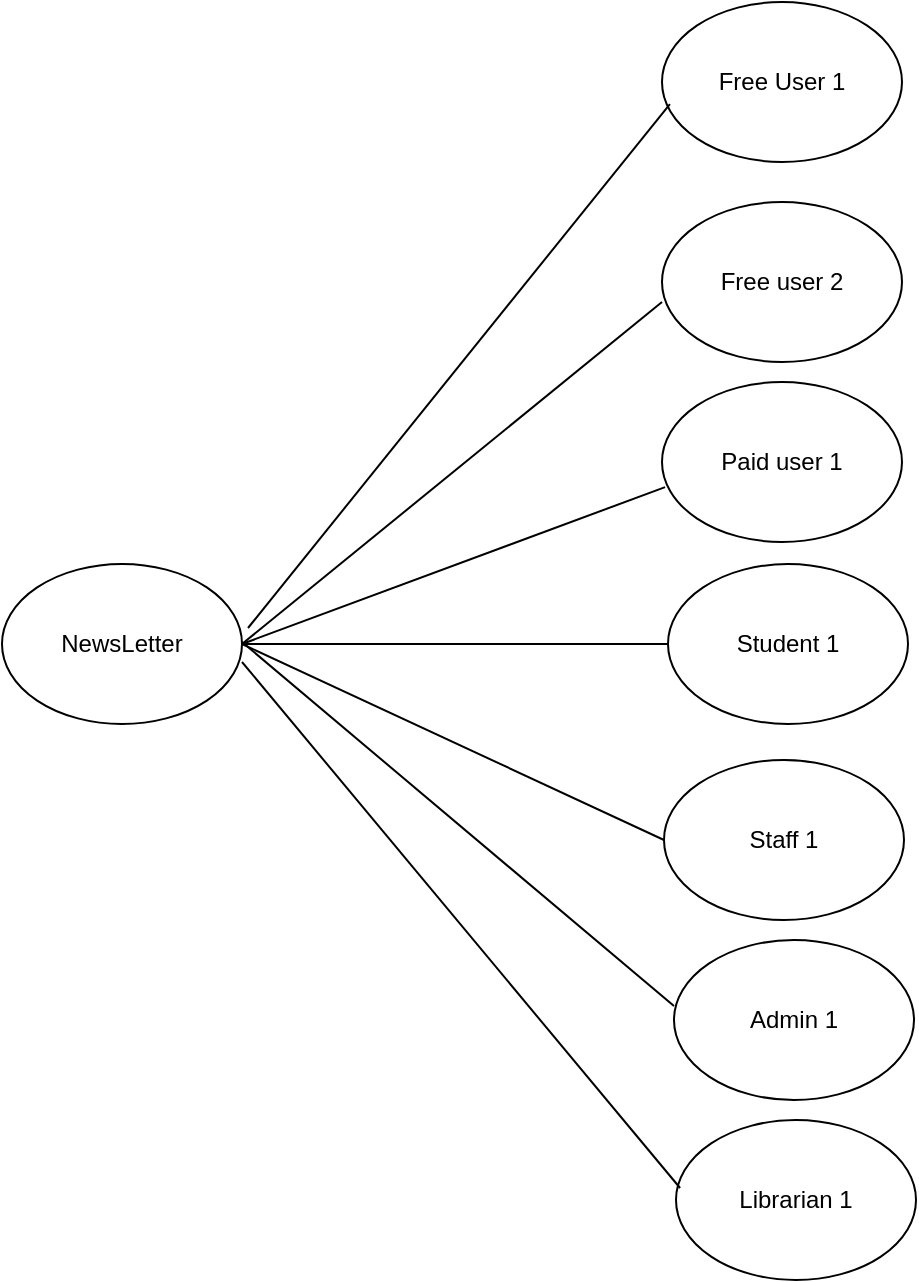<mxfile version="23.1.5" type="device">
  <diagram name="Page-1" id="UwXcK839v8yGc7eQmAKS">
    <mxGraphModel dx="1067" dy="499" grid="1" gridSize="10" guides="1" tooltips="1" connect="1" arrows="1" fold="1" page="1" pageScale="1" pageWidth="850" pageHeight="1100" math="0" shadow="0">
      <root>
        <mxCell id="0" />
        <mxCell id="1" parent="0" />
        <mxCell id="GRWeSvzm6YRwIvS20PTg-2" value="NewsLetter" style="ellipse;whiteSpace=wrap;html=1;" parent="1" vertex="1">
          <mxGeometry x="140" y="401" width="120" height="80" as="geometry" />
        </mxCell>
        <mxCell id="GRWeSvzm6YRwIvS20PTg-3" value="Free User 1" style="ellipse;whiteSpace=wrap;html=1;" parent="1" vertex="1">
          <mxGeometry x="470" y="120" width="120" height="80" as="geometry" />
        </mxCell>
        <mxCell id="GRWeSvzm6YRwIvS20PTg-4" value="Free user 2" style="ellipse;whiteSpace=wrap;html=1;" parent="1" vertex="1">
          <mxGeometry x="470" y="220" width="120" height="80" as="geometry" />
        </mxCell>
        <mxCell id="GRWeSvzm6YRwIvS20PTg-5" value="Paid user 1" style="ellipse;whiteSpace=wrap;html=1;" parent="1" vertex="1">
          <mxGeometry x="470" y="310" width="120" height="80" as="geometry" />
        </mxCell>
        <mxCell id="GRWeSvzm6YRwIvS20PTg-6" value="Student 1" style="ellipse;whiteSpace=wrap;html=1;" parent="1" vertex="1">
          <mxGeometry x="473" y="401" width="120" height="80" as="geometry" />
        </mxCell>
        <mxCell id="GRWeSvzm6YRwIvS20PTg-7" value="Staff 1" style="ellipse;whiteSpace=wrap;html=1;" parent="1" vertex="1">
          <mxGeometry x="471" y="499" width="120" height="80" as="geometry" />
        </mxCell>
        <mxCell id="GRWeSvzm6YRwIvS20PTg-8" value="Admin 1" style="ellipse;whiteSpace=wrap;html=1;" parent="1" vertex="1">
          <mxGeometry x="476" y="589" width="120" height="80" as="geometry" />
        </mxCell>
        <mxCell id="GRWeSvzm6YRwIvS20PTg-9" value="Librarian 1" style="ellipse;whiteSpace=wrap;html=1;" parent="1" vertex="1">
          <mxGeometry x="477" y="679" width="120" height="80" as="geometry" />
        </mxCell>
        <mxCell id="GRWeSvzm6YRwIvS20PTg-10" value="" style="endArrow=none;html=1;rounded=0;entryX=0.033;entryY=0.638;entryDx=0;entryDy=0;entryPerimeter=0;exitX=1.025;exitY=0.4;exitDx=0;exitDy=0;exitPerimeter=0;" parent="1" source="GRWeSvzm6YRwIvS20PTg-2" target="GRWeSvzm6YRwIvS20PTg-3" edge="1">
          <mxGeometry width="50" height="50" relative="1" as="geometry">
            <mxPoint x="240" y="410" as="sourcePoint" />
            <mxPoint x="290" y="360" as="targetPoint" />
          </mxGeometry>
        </mxCell>
        <mxCell id="GRWeSvzm6YRwIvS20PTg-11" value="" style="endArrow=none;html=1;rounded=0;exitX=1;exitY=0.5;exitDx=0;exitDy=0;entryX=0;entryY=0.625;entryDx=0;entryDy=0;entryPerimeter=0;" parent="1" source="GRWeSvzm6YRwIvS20PTg-2" target="GRWeSvzm6YRwIvS20PTg-4" edge="1">
          <mxGeometry width="50" height="50" relative="1" as="geometry">
            <mxPoint x="460" y="460" as="sourcePoint" />
            <mxPoint x="510" y="410" as="targetPoint" />
          </mxGeometry>
        </mxCell>
        <mxCell id="GRWeSvzm6YRwIvS20PTg-12" value="" style="endArrow=none;html=1;rounded=0;exitX=1;exitY=0.5;exitDx=0;exitDy=0;entryX=0.013;entryY=0.657;entryDx=0;entryDy=0;entryPerimeter=0;" parent="1" source="GRWeSvzm6YRwIvS20PTg-2" target="GRWeSvzm6YRwIvS20PTg-5" edge="1">
          <mxGeometry width="50" height="50" relative="1" as="geometry">
            <mxPoint x="310" y="510" as="sourcePoint" />
            <mxPoint x="480" y="360" as="targetPoint" />
          </mxGeometry>
        </mxCell>
        <mxCell id="GRWeSvzm6YRwIvS20PTg-13" value="" style="endArrow=none;html=1;rounded=0;exitX=1;exitY=0.5;exitDx=0;exitDy=0;entryX=0;entryY=0.5;entryDx=0;entryDy=0;" parent="1" source="GRWeSvzm6YRwIvS20PTg-2" target="GRWeSvzm6YRwIvS20PTg-6" edge="1">
          <mxGeometry width="50" height="50" relative="1" as="geometry">
            <mxPoint x="320" y="530" as="sourcePoint" />
            <mxPoint x="370" y="480" as="targetPoint" />
          </mxGeometry>
        </mxCell>
        <mxCell id="GRWeSvzm6YRwIvS20PTg-14" value="" style="endArrow=none;html=1;rounded=0;exitX=1;exitY=0.5;exitDx=0;exitDy=0;entryX=0;entryY=0.5;entryDx=0;entryDy=0;" parent="1" source="GRWeSvzm6YRwIvS20PTg-2" target="GRWeSvzm6YRwIvS20PTg-7" edge="1">
          <mxGeometry width="50" height="50" relative="1" as="geometry">
            <mxPoint x="290" y="530" as="sourcePoint" />
            <mxPoint x="340" y="480" as="targetPoint" />
          </mxGeometry>
        </mxCell>
        <mxCell id="GRWeSvzm6YRwIvS20PTg-15" value="" style="endArrow=none;html=1;rounded=0;entryX=0;entryY=0.413;entryDx=0;entryDy=0;entryPerimeter=0;" parent="1" target="GRWeSvzm6YRwIvS20PTg-8" edge="1">
          <mxGeometry width="50" height="50" relative="1" as="geometry">
            <mxPoint x="260" y="440" as="sourcePoint" />
            <mxPoint x="360" y="540" as="targetPoint" />
          </mxGeometry>
        </mxCell>
        <mxCell id="GRWeSvzm6YRwIvS20PTg-16" value="" style="endArrow=none;html=1;rounded=0;entryX=0.017;entryY=0.425;entryDx=0;entryDy=0;entryPerimeter=0;" parent="1" target="GRWeSvzm6YRwIvS20PTg-9" edge="1">
          <mxGeometry width="50" height="50" relative="1" as="geometry">
            <mxPoint x="260" y="450" as="sourcePoint" />
            <mxPoint x="250" y="650" as="targetPoint" />
          </mxGeometry>
        </mxCell>
      </root>
    </mxGraphModel>
  </diagram>
</mxfile>
